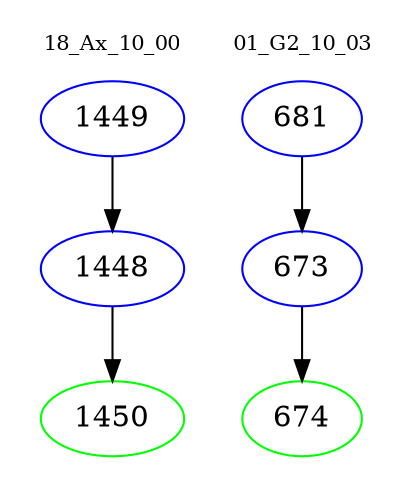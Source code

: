 digraph{
subgraph cluster_0 {
color = white
label = "18_Ax_10_00";
fontsize=10;
T0_1449 [label="1449", color="blue"]
T0_1449 -> T0_1448 [color="black"]
T0_1448 [label="1448", color="blue"]
T0_1448 -> T0_1450 [color="black"]
T0_1450 [label="1450", color="green"]
}
subgraph cluster_1 {
color = white
label = "01_G2_10_03";
fontsize=10;
T1_681 [label="681", color="blue"]
T1_681 -> T1_673 [color="black"]
T1_673 [label="673", color="blue"]
T1_673 -> T1_674 [color="black"]
T1_674 [label="674", color="green"]
}
}
